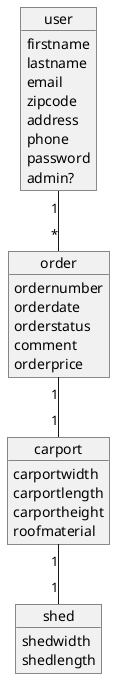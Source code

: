 @startuml
'https://plantuml.com/object-diagram


object user{
    firstname
    lastname
    email
    zipcode
    address
    phone
    password
    admin?
}



object carport{
    carportwidth
    carportlength
    carportheight
    roofmaterial

}
object shed{
    shedwidth
    shedlength
}

object order{
    ordernumber
    orderdate
    orderstatus
    comment
    orderprice
}




user "1"--"*" order
order "1"-- "1" carport
carport "1"-- "1"shed



@enduml
